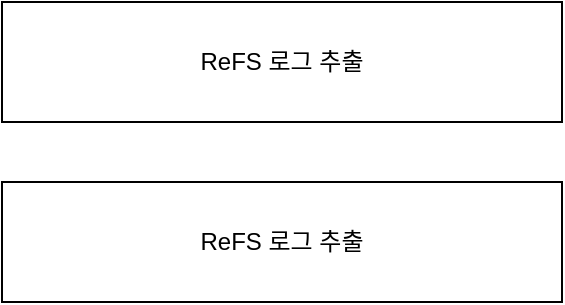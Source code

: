 <mxfile version="21.0.8" type="device"><diagram name="페이지-1" id="sAxfbd9MtP_gzzoyMHvp"><mxGraphModel dx="1434" dy="707" grid="1" gridSize="10" guides="1" tooltips="1" connect="1" arrows="1" fold="1" page="1" pageScale="1" pageWidth="827" pageHeight="1169" math="0" shadow="0"><root><mxCell id="0"/><mxCell id="1" parent="0"/><mxCell id="YpPKuqx-LH4_H8O5r5XL-1" value="ReFS 로그 추출" style="rounded=0;whiteSpace=wrap;html=1;" vertex="1" parent="1"><mxGeometry x="250" y="170" width="280" height="60" as="geometry"/></mxCell><mxCell id="YpPKuqx-LH4_H8O5r5XL-2" value="ReFS 로그 추출" style="rounded=0;whiteSpace=wrap;html=1;" vertex="1" parent="1"><mxGeometry x="250" y="260" width="280" height="60" as="geometry"/></mxCell></root></mxGraphModel></diagram></mxfile>